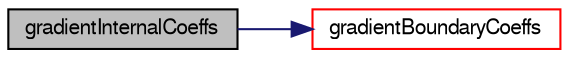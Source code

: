 digraph "gradientInternalCoeffs"
{
  bgcolor="transparent";
  edge [fontname="FreeSans",fontsize="10",labelfontname="FreeSans",labelfontsize="10"];
  node [fontname="FreeSans",fontsize="10",shape=record];
  rankdir="LR";
  Node289 [label="gradientInternalCoeffs",height=0.2,width=0.4,color="black", fillcolor="grey75", style="filled", fontcolor="black"];
  Node289 -> Node290 [color="midnightblue",fontsize="10",style="solid",fontname="FreeSans"];
  Node290 [label="gradientBoundaryCoeffs",height=0.2,width=0.4,color="red",URL="$a22010.html#a82aaa73cc69fe46d94d900ae1fc1a68d",tooltip="Return the matrix source coefficients corresponding to the. "];
}

